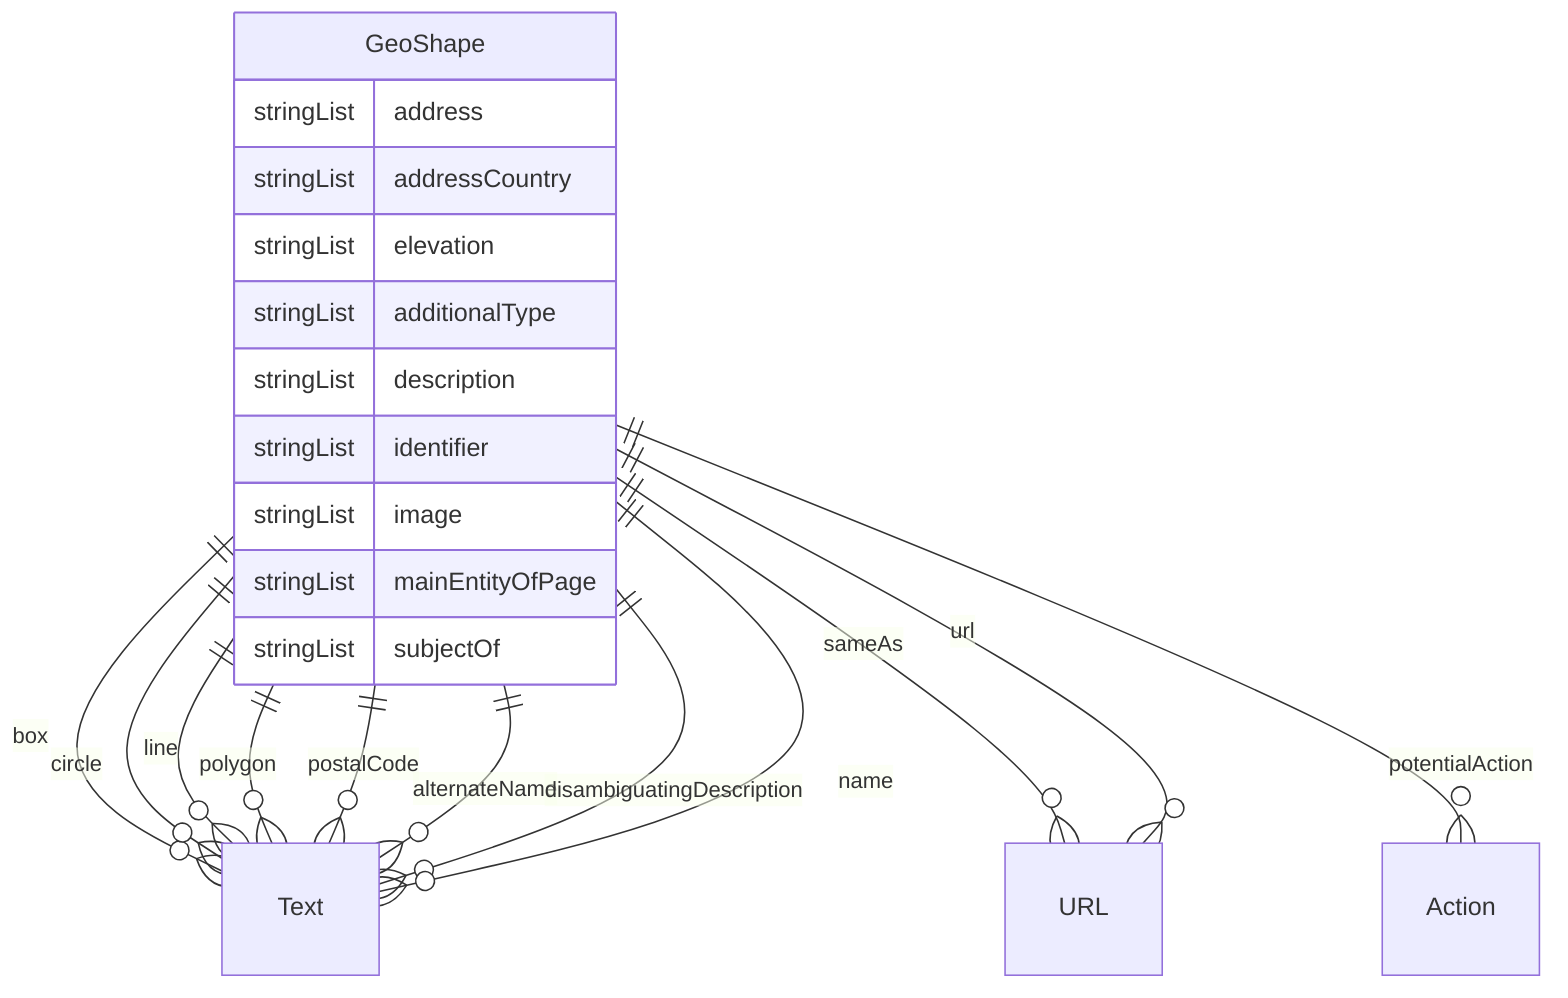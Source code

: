 erDiagram
GeoShape {
    stringList address  
    stringList addressCountry  
    stringList elevation  
    stringList additionalType  
    stringList description  
    stringList identifier  
    stringList image  
    stringList mainEntityOfPage  
    stringList subjectOf  
}

GeoShape ||--}o Text : "box"
GeoShape ||--}o Text : "circle"
GeoShape ||--}o Text : "line"
GeoShape ||--}o Text : "polygon"
GeoShape ||--}o Text : "postalCode"
GeoShape ||--}o Text : "alternateName"
GeoShape ||--}o Text : "disambiguatingDescription"
GeoShape ||--}o Text : "name"
GeoShape ||--}o URL : "sameAs"
GeoShape ||--}o Action : "potentialAction"
GeoShape ||--}o URL : "url"